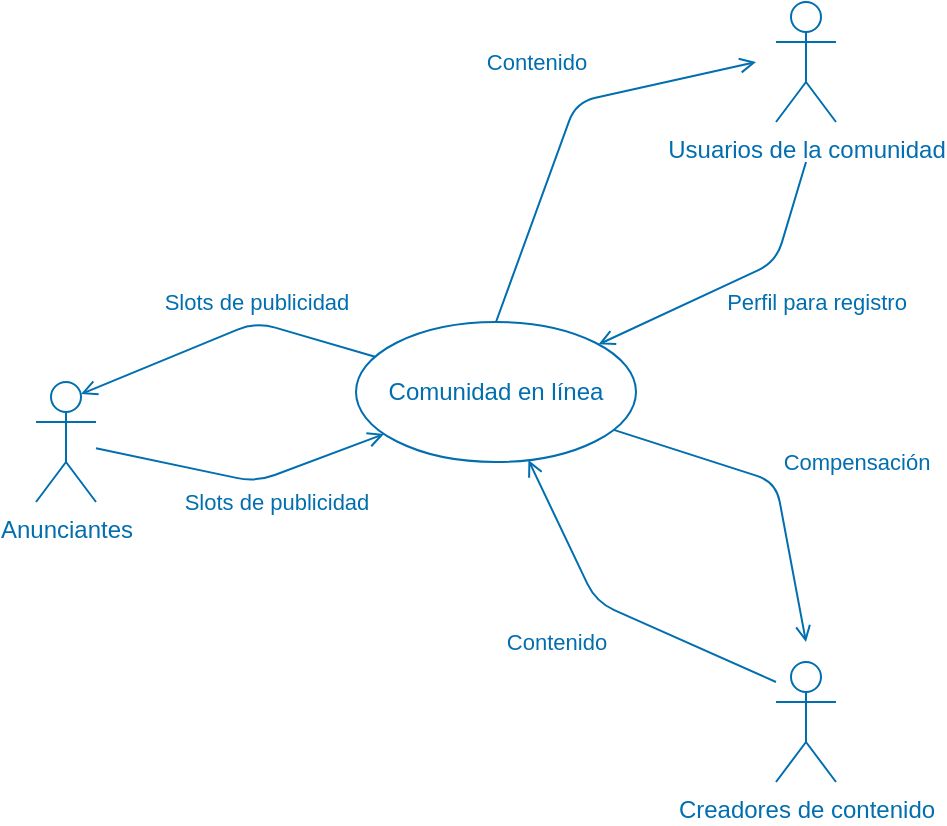 <mxfile>
    <diagram id="6-a1aUyZGBvEQouCsXdf" name="Page-1">
        <mxGraphModel dx="640" dy="540" grid="1" gridSize="10" guides="1" tooltips="1" connect="1" arrows="1" fold="1" page="1" pageScale="1" pageWidth="850" pageHeight="1100" math="0" shadow="0">
            <root>
                <mxCell id="0"/>
                <mxCell id="1" parent="0"/>
                <mxCell id="6" value="Compensación" style="edgeStyle=none;html=1;endArrow=open;endFill=0;fillColor=#1ba1e2;strokeColor=#006EAF;fontColor=#006EAF;labelBackgroundColor=none;" edge="1" parent="1" source="2">
                    <mxGeometry x="0.023" y="41" relative="1" as="geometry">
                        <mxPoint x="425" y="360" as="targetPoint"/>
                        <Array as="points">
                            <mxPoint x="410" y="280"/>
                        </Array>
                        <mxPoint y="-2" as="offset"/>
                    </mxGeometry>
                </mxCell>
                <mxCell id="8" value="Slots de publicidad" style="edgeStyle=none;html=1;entryX=0.75;entryY=0.1;entryDx=0;entryDy=0;entryPerimeter=0;endArrow=open;endFill=0;fillColor=#1ba1e2;strokeColor=#006EAF;fontColor=#006EAF;labelBackgroundColor=none;" edge="1" parent="1" source="2" target="7">
                    <mxGeometry x="-0.208" y="-10" relative="1" as="geometry">
                        <Array as="points">
                            <mxPoint x="150" y="200"/>
                        </Array>
                        <mxPoint x="4" y="-1" as="offset"/>
                    </mxGeometry>
                </mxCell>
                <mxCell id="13" value="Contenido" style="edgeStyle=none;html=1;exitX=0.5;exitY=0;exitDx=0;exitDy=0;endArrow=open;endFill=0;fillColor=#1ba1e2;strokeColor=#006EAF;fontColor=#006EAF;labelBackgroundColor=none;" edge="1" parent="1" source="2">
                    <mxGeometry x="0.119" y="28" relative="1" as="geometry">
                        <mxPoint x="400" y="70" as="targetPoint"/>
                        <Array as="points">
                            <mxPoint x="310" y="90"/>
                        </Array>
                        <mxPoint x="-14" y="7" as="offset"/>
                    </mxGeometry>
                </mxCell>
                <mxCell id="2" value="Comunidad en línea" style="ellipse;whiteSpace=wrap;html=1;fillColor=none;fontColor=#006EAF;strokeColor=#006EAF;" vertex="1" parent="1">
                    <mxGeometry x="200" y="200" width="140" height="70" as="geometry"/>
                </mxCell>
                <mxCell id="5" value="Contenido" style="edgeStyle=none;html=1;endArrow=open;endFill=0;fillColor=#1ba1e2;strokeColor=#006EAF;fontColor=#006EAF;labelBackgroundColor=none;" edge="1" parent="1" target="2">
                    <mxGeometry x="0.112" y="28" relative="1" as="geometry">
                        <mxPoint x="410" y="380" as="sourcePoint"/>
                        <Array as="points">
                            <mxPoint x="320" y="340"/>
                        </Array>
                        <mxPoint x="5" y="8" as="offset"/>
                    </mxGeometry>
                </mxCell>
                <mxCell id="3" value="Creadores de contenido" style="shape=umlActor;html=1;verticalLabelPosition=bottom;verticalAlign=top;align=center;fillColor=none;fontColor=#006EAF;strokeColor=#006EAF;" vertex="1" parent="1">
                    <mxGeometry x="410" y="370" width="30" height="60" as="geometry"/>
                </mxCell>
                <mxCell id="9" value="Slots de publicidad" style="edgeStyle=none;html=1;endArrow=open;endFill=0;fillColor=#1ba1e2;strokeColor=#006EAF;fontColor=#006EAF;labelBackgroundColor=none;" edge="1" parent="1" source="7" target="2">
                    <mxGeometry x="0.167" y="-13" relative="1" as="geometry">
                        <Array as="points">
                            <mxPoint x="150" y="280"/>
                        </Array>
                        <mxPoint as="offset"/>
                    </mxGeometry>
                </mxCell>
                <mxCell id="7" value="Anunciantes" style="shape=umlActor;html=1;verticalLabelPosition=bottom;verticalAlign=top;align=center;fillColor=none;fontColor=#006EAF;strokeColor=#006EAF;" vertex="1" parent="1">
                    <mxGeometry x="40" y="230" width="30" height="60" as="geometry"/>
                </mxCell>
                <mxCell id="12" value="Perfil para registro" style="edgeStyle=none;html=1;endArrow=open;endFill=0;fillColor=#1ba1e2;strokeColor=#006EAF;fontColor=#006EAF;labelBackgroundColor=none;" edge="1" parent="1" target="2">
                    <mxGeometry x="-0.304" y="28" relative="1" as="geometry">
                        <mxPoint x="425" y="120" as="sourcePoint"/>
                        <Array as="points">
                            <mxPoint x="410" y="170"/>
                        </Array>
                        <mxPoint x="8" y="-5" as="offset"/>
                    </mxGeometry>
                </mxCell>
                <mxCell id="11" value="Usuarios de la comunidad" style="shape=umlActor;html=1;verticalLabelPosition=bottom;verticalAlign=top;align=center;fillColor=none;fontColor=#006EAF;strokeColor=#006EAF;" vertex="1" parent="1">
                    <mxGeometry x="410" y="40" width="30" height="60" as="geometry"/>
                </mxCell>
            </root>
        </mxGraphModel>
    </diagram>
</mxfile>